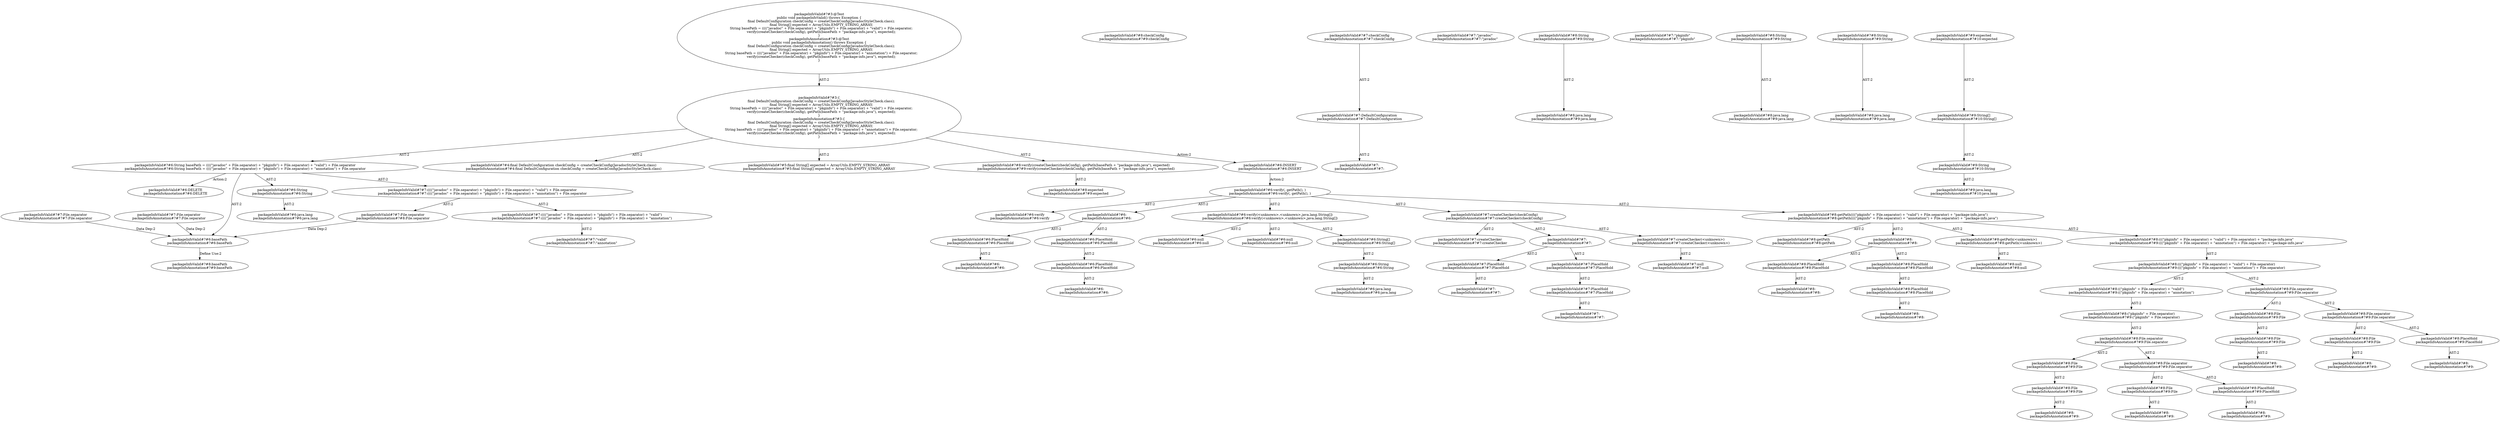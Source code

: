 digraph "Pattern" {
0 [label="packageInfoValid#?#6:DELETE
packageInfoAnnotation#?#6:DELETE" shape=ellipse]
1 [label="packageInfoValid#?#6:String basePath = ((((\"javadoc\" + File.separator) + \"pkginfo\") + File.separator) + \"valid\") + File.separator
packageInfoAnnotation#?#6:String basePath = ((((\"javadoc\" + File.separator) + \"pkginfo\") + File.separator) + \"annotation\") + File.separator" shape=ellipse]
2 [label="packageInfoValid#?#3:\{
    final DefaultConfiguration checkConfig = createCheckConfig(JavadocStyleCheck.class);
    final String[] expected = ArrayUtils.EMPTY_STRING_ARRAY;
    String basePath = ((((\"javadoc\" + File.separator) + \"pkginfo\") + File.separator) + \"valid\") + File.separator;
    verify(createChecker(checkConfig), getPath(basePath + \"package-info.java\"), expected);
\}
packageInfoAnnotation#?#3:\{
    final DefaultConfiguration checkConfig = createCheckConfig(JavadocStyleCheck.class);
    final String[] expected = ArrayUtils.EMPTY_STRING_ARRAY;
    String basePath = ((((\"javadoc\" + File.separator) + \"pkginfo\") + File.separator) + \"annotation\") + File.separator;
    verify(createChecker(checkConfig), getPath(basePath + \"package-info.java\"), expected);
\}" shape=ellipse]
3 [label="packageInfoValid#?#3:@Test
public void packageInfoValid() throws Exception \{
    final DefaultConfiguration checkConfig = createCheckConfig(JavadocStyleCheck.class);
    final String[] expected = ArrayUtils.EMPTY_STRING_ARRAY;
    String basePath = ((((\"javadoc\" + File.separator) + \"pkginfo\") + File.separator) + \"valid\") + File.separator;
    verify(createChecker(checkConfig), getPath(basePath + \"package-info.java\"), expected);
\}
packageInfoAnnotation#?#3:@Test
public void packageInfoAnnotation() throws Exception \{
    final DefaultConfiguration checkConfig = createCheckConfig(JavadocStyleCheck.class);
    final String[] expected = ArrayUtils.EMPTY_STRING_ARRAY;
    String basePath = ((((\"javadoc\" + File.separator) + \"pkginfo\") + File.separator) + \"annotation\") + File.separator;
    verify(createChecker(checkConfig), getPath(basePath + \"package-info.java\"), expected);
\}" shape=ellipse]
4 [label="packageInfoValid#?#4:final DefaultConfiguration checkConfig = createCheckConfig(JavadocStyleCheck.class)
packageInfoAnnotation#?#4:final DefaultConfiguration checkConfig = createCheckConfig(JavadocStyleCheck.class)" shape=ellipse]
5 [label="packageInfoValid#?#5:final String[] expected = ArrayUtils.EMPTY_STRING_ARRAY
packageInfoAnnotation#?#5:final String[] expected = ArrayUtils.EMPTY_STRING_ARRAY" shape=ellipse]
6 [label="packageInfoValid#?#8:verify(createChecker(checkConfig), getPath(basePath + \"package-info.java\"), expected)
packageInfoAnnotation#?#9:verify(createChecker(checkConfig), getPath(basePath + \"package-info.java\"), expected)" shape=ellipse]
7 [label="packageInfoValid#?#6:INSERT
packageInfoAnnotation#?#6:INSERT" shape=ellipse]
8 [label="packageInfoValid#?#6:verify(, getPath(), )
packageInfoAnnotation#?#6:verify(, getPath(), )" shape=ellipse]
9 [label="packageInfoValid#?#6:verify
packageInfoAnnotation#?#6:verify" shape=ellipse]
10 [label="packageInfoValid#?#6:
packageInfoAnnotation#?#6:" shape=ellipse]
11 [label="packageInfoValid#?#6:PlaceHold
packageInfoAnnotation#?#6:PlaceHold" shape=ellipse]
12 [label="packageInfoValid#?#6:
packageInfoAnnotation#?#6:" shape=ellipse]
13 [label="packageInfoValid#?#6:PlaceHold
packageInfoAnnotation#?#6:PlaceHold" shape=ellipse]
14 [label="packageInfoValid#?#6:PlaceHold
packageInfoAnnotation#?#6:PlaceHold" shape=ellipse]
15 [label="packageInfoValid#?#6:
packageInfoAnnotation#?#6:" shape=ellipse]
16 [label="packageInfoValid#?#6:verify(<unknown>,<unknown>,java.lang.String[])
packageInfoAnnotation#?#6:verify(<unknown>,<unknown>,java.lang.String[])" shape=ellipse]
17 [label="packageInfoValid#?#6:null
packageInfoAnnotation#?#6:null" shape=ellipse]
18 [label="packageInfoValid#?#6:null
packageInfoAnnotation#?#6:null" shape=ellipse]
19 [label="packageInfoValid#?#6:String[]
packageInfoAnnotation#?#6:String[]" shape=ellipse]
20 [label="packageInfoValid#?#6:String
packageInfoAnnotation#?#6:String" shape=ellipse]
21 [label="packageInfoValid#?#6:java.lang
packageInfoAnnotation#?#6:java.lang" shape=ellipse]
22 [label="packageInfoValid#?#7:createChecker(checkConfig)
packageInfoAnnotation#?#7:createChecker(checkConfig)" shape=ellipse]
23 [label="packageInfoValid#?#7:createChecker
packageInfoAnnotation#?#7:createChecker" shape=ellipse]
24 [label="packageInfoValid#?#7:
packageInfoAnnotation#?#7:" shape=ellipse]
25 [label="packageInfoValid#?#7:PlaceHold
packageInfoAnnotation#?#7:PlaceHold" shape=ellipse]
26 [label="packageInfoValid#?#7:
packageInfoAnnotation#?#7:" shape=ellipse]
27 [label="packageInfoValid#?#7:PlaceHold
packageInfoAnnotation#?#7:PlaceHold" shape=ellipse]
28 [label="packageInfoValid#?#7:PlaceHold
packageInfoAnnotation#?#7:PlaceHold" shape=ellipse]
29 [label="packageInfoValid#?#7:
packageInfoAnnotation#?#7:" shape=ellipse]
30 [label="packageInfoValid#?#7:createChecker(<unknown>)
packageInfoAnnotation#?#7:createChecker(<unknown>)" shape=ellipse]
31 [label="packageInfoValid#?#7:null
packageInfoAnnotation#?#7:null" shape=ellipse]
32 [label="packageInfoValid#?#8:checkConfig
packageInfoAnnotation#?#9:checkConfig" shape=ellipse]
33 [label="packageInfoValid#?#7:checkConfig
packageInfoAnnotation#?#7:checkConfig" shape=ellipse]
34 [label="packageInfoValid#?#7:DefaultConfiguration
packageInfoAnnotation#?#7:DefaultConfiguration" shape=ellipse]
35 [label="packageInfoValid#?#7:
packageInfoAnnotation#?#7:" shape=ellipse]
36 [label="packageInfoValid#?#8:getPath((((\"pkginfo\" + File.separator) + \"valid\") + File.separator) + \"package-info.java\")
packageInfoAnnotation#?#8:getPath((((\"pkginfo\" + File.separator) + \"annotation\") + File.separator) + \"package-info.java\")" shape=ellipse]
37 [label="packageInfoValid#?#8:getPath
packageInfoAnnotation#?#8:getPath" shape=ellipse]
38 [label="packageInfoValid#?#8:
packageInfoAnnotation#?#8:" shape=ellipse]
39 [label="packageInfoValid#?#8:PlaceHold
packageInfoAnnotation#?#8:PlaceHold" shape=ellipse]
40 [label="packageInfoValid#?#8:
packageInfoAnnotation#?#8:" shape=ellipse]
41 [label="packageInfoValid#?#8:PlaceHold
packageInfoAnnotation#?#8:PlaceHold" shape=ellipse]
42 [label="packageInfoValid#?#8:PlaceHold
packageInfoAnnotation#?#8:PlaceHold" shape=ellipse]
43 [label="packageInfoValid#?#8:
packageInfoAnnotation#?#8:" shape=ellipse]
44 [label="packageInfoValid#?#8:getPath(<unknown>)
packageInfoAnnotation#?#8:getPath(<unknown>)" shape=ellipse]
45 [label="packageInfoValid#?#8:null
packageInfoAnnotation#?#8:null" shape=ellipse]
46 [label="packageInfoValid#?#8:(((\"pkginfo\" + File.separator) + \"valid\") + File.separator) + \"package-info.java\"
packageInfoAnnotation#?#9:(((\"pkginfo\" + File.separator) + \"annotation\") + File.separator) + \"package-info.java\"" shape=ellipse]
47 [label="packageInfoValid#?#8:(((\"pkginfo\" + File.separator) + \"valid\") + File.separator)
packageInfoAnnotation#?#9:(((\"pkginfo\" + File.separator) + \"annotation\") + File.separator)" shape=ellipse]
48 [label="packageInfoValid#?#8:((\"pkginfo\" + File.separator) + \"valid\")
packageInfoAnnotation#?#9:((\"pkginfo\" + File.separator) + \"annotation\")" shape=ellipse]
49 [label="packageInfoValid#?#8:(\"pkginfo\" + File.separator)
packageInfoAnnotation#?#9:(\"pkginfo\" + File.separator)" shape=ellipse]
50 [label="packageInfoValid#?#7:\"javadoc\"
packageInfoAnnotation#?#7:\"javadoc\"" shape=ellipse]
51 [label="packageInfoValid#?#8:String
packageInfoAnnotation#?#9:String" shape=ellipse]
52 [label="packageInfoValid#?#8:java.lang
packageInfoAnnotation#?#9:java.lang" shape=ellipse]
53 [label="packageInfoValid#?#8:File.separator
packageInfoAnnotation#?#9:File.separator" shape=ellipse]
54 [label="packageInfoValid#?#8:File
packageInfoAnnotation#?#9:File" shape=ellipse]
55 [label="packageInfoValid#?#8:File
packageInfoAnnotation#?#9:File" shape=ellipse]
56 [label="packageInfoValid#?#8:
packageInfoAnnotation#?#9:" shape=ellipse]
57 [label="packageInfoValid#?#8:File.separator
packageInfoAnnotation#?#9:File.separator" shape=ellipse]
58 [label="packageInfoValid#?#8:File
packageInfoAnnotation#?#9:File" shape=ellipse]
59 [label="packageInfoValid#?#8:
packageInfoAnnotation#?#9:" shape=ellipse]
60 [label="packageInfoValid#?#8:PlaceHold
packageInfoAnnotation#?#9:PlaceHold" shape=ellipse]
61 [label="packageInfoValid#?#8:
packageInfoAnnotation#?#9:" shape=ellipse]
62 [label="packageInfoValid#?#7:\"pkginfo\"
packageInfoAnnotation#?#7:\"pkginfo\"" shape=ellipse]
63 [label="packageInfoValid#?#8:String
packageInfoAnnotation#?#9:String" shape=ellipse]
64 [label="packageInfoValid#?#8:java.lang
packageInfoAnnotation#?#9:java.lang" shape=ellipse]
65 [label="packageInfoValid#?#8:File.separator
packageInfoAnnotation#?#9:File.separator" shape=ellipse]
66 [label="packageInfoValid#?#8:File
packageInfoAnnotation#?#9:File" shape=ellipse]
67 [label="packageInfoValid#?#8:File
packageInfoAnnotation#?#9:File" shape=ellipse]
68 [label="packageInfoValid#?#8:
packageInfoAnnotation#?#9:" shape=ellipse]
69 [label="packageInfoValid#?#8:File.separator
packageInfoAnnotation#?#9:File.separator" shape=ellipse]
70 [label="packageInfoValid#?#8:File
packageInfoAnnotation#?#9:File" shape=ellipse]
71 [label="packageInfoValid#?#8:
packageInfoAnnotation#?#9:" shape=ellipse]
72 [label="packageInfoValid#?#8:PlaceHold
packageInfoAnnotation#?#9:PlaceHold" shape=ellipse]
73 [label="packageInfoValid#?#8:
packageInfoAnnotation#?#9:" shape=ellipse]
74 [label="packageInfoValid#?#7:\"valid\"
packageInfoAnnotation#?#7:\"annotation\"" shape=ellipse]
75 [label="packageInfoValid#?#8:String
packageInfoAnnotation#?#9:String" shape=ellipse]
76 [label="packageInfoValid#?#8:java.lang
packageInfoAnnotation#?#9:java.lang" shape=ellipse]
77 [label="packageInfoValid#?#8:expected
packageInfoAnnotation#?#9:expected" shape=ellipse]
78 [label="packageInfoValid#?#9:expected
packageInfoAnnotation#?#10:expected" shape=ellipse]
79 [label="packageInfoValid#?#9:String[]
packageInfoAnnotation#?#10:String[]" shape=ellipse]
80 [label="packageInfoValid#?#9:String
packageInfoAnnotation#?#10:String" shape=ellipse]
81 [label="packageInfoValid#?#9:java.lang
packageInfoAnnotation#?#10:java.lang" shape=ellipse]
82 [label="packageInfoValid#?#6:basePath
packageInfoAnnotation#?#6:basePath" shape=ellipse]
83 [label="packageInfoValid#?#7:File.separator
packageInfoAnnotation#?#7:File.separator" shape=ellipse]
84 [label="packageInfoValid#?#7:File.separator
packageInfoAnnotation#?#7:File.separator" shape=ellipse]
85 [label="packageInfoValid#?#7:File.separator
packageInfoAnnotation#?#8:File.separator" shape=ellipse]
86 [label="packageInfoValid#?#8:basePath
packageInfoAnnotation#?#9:basePath" shape=ellipse]
87 [label="packageInfoValid#?#6:String
packageInfoAnnotation#?#6:String" shape=ellipse]
88 [label="packageInfoValid#?#6:java.lang
packageInfoAnnotation#?#6:java.lang" shape=ellipse]
89 [label="packageInfoValid#?#7:((((\"javadoc\" + File.separator) + \"pkginfo\") + File.separator) + \"valid\") + File.separator
packageInfoAnnotation#?#7:((((\"javadoc\" + File.separator) + \"pkginfo\") + File.separator) + \"annotation\") + File.separator" shape=ellipse]
90 [label="packageInfoValid#?#7:((((\"javadoc\" + File.separator) + \"pkginfo\") + File.separator) + \"valid\")
packageInfoAnnotation#?#7:((((\"javadoc\" + File.separator) + \"pkginfo\") + File.separator) + \"annotation\")" shape=ellipse]
1 -> 0 [label="Action:2"];
1 -> 82 [label="AST:2"];
1 -> 87 [label="AST:2"];
1 -> 89 [label="AST:2"];
2 -> 1 [label="AST:2"];
2 -> 4 [label="AST:2"];
2 -> 5 [label="AST:2"];
2 -> 6 [label="AST:2"];
2 -> 7 [label="Action:2"];
3 -> 2 [label="AST:2"];
6 -> 77 [label="AST:2"];
7 -> 8 [label="Action:2"];
8 -> 9 [label="AST:2"];
8 -> 10 [label="AST:2"];
8 -> 16 [label="AST:2"];
8 -> 22 [label="AST:2"];
8 -> 36 [label="AST:2"];
10 -> 11 [label="AST:2"];
10 -> 13 [label="AST:2"];
11 -> 12 [label="AST:2"];
13 -> 14 [label="AST:2"];
14 -> 15 [label="AST:2"];
16 -> 17 [label="AST:2"];
16 -> 18 [label="AST:2"];
16 -> 19 [label="AST:2"];
19 -> 20 [label="AST:2"];
20 -> 21 [label="AST:2"];
22 -> 23 [label="AST:2"];
22 -> 24 [label="AST:2"];
22 -> 30 [label="AST:2"];
24 -> 25 [label="AST:2"];
24 -> 27 [label="AST:2"];
25 -> 26 [label="AST:2"];
27 -> 28 [label="AST:2"];
28 -> 29 [label="AST:2"];
30 -> 31 [label="AST:2"];
33 -> 34 [label="AST:2"];
34 -> 35 [label="AST:2"];
36 -> 37 [label="AST:2"];
36 -> 38 [label="AST:2"];
36 -> 44 [label="AST:2"];
36 -> 46 [label="AST:2"];
38 -> 39 [label="AST:2"];
38 -> 41 [label="AST:2"];
39 -> 40 [label="AST:2"];
41 -> 42 [label="AST:2"];
42 -> 43 [label="AST:2"];
44 -> 45 [label="AST:2"];
46 -> 47 [label="AST:2"];
47 -> 48 [label="AST:2"];
47 -> 65 [label="AST:2"];
48 -> 49 [label="AST:2"];
49 -> 53 [label="AST:2"];
51 -> 52 [label="AST:2"];
53 -> 54 [label="AST:2"];
53 -> 57 [label="AST:2"];
54 -> 55 [label="AST:2"];
55 -> 56 [label="AST:2"];
57 -> 58 [label="AST:2"];
57 -> 60 [label="AST:2"];
58 -> 59 [label="AST:2"];
60 -> 61 [label="AST:2"];
63 -> 64 [label="AST:2"];
65 -> 66 [label="AST:2"];
65 -> 69 [label="AST:2"];
66 -> 67 [label="AST:2"];
67 -> 68 [label="AST:2"];
69 -> 70 [label="AST:2"];
69 -> 72 [label="AST:2"];
70 -> 71 [label="AST:2"];
72 -> 73 [label="AST:2"];
75 -> 76 [label="AST:2"];
78 -> 79 [label="AST:2"];
79 -> 80 [label="AST:2"];
80 -> 81 [label="AST:2"];
82 -> 86 [label="Define Use:2"];
83 -> 82 [label="Data Dep:2"];
84 -> 82 [label="Data Dep:2"];
85 -> 82 [label="Data Dep:2"];
87 -> 88 [label="AST:2"];
89 -> 85 [label="AST:2"];
89 -> 90 [label="AST:2"];
90 -> 74 [label="AST:2"];
}